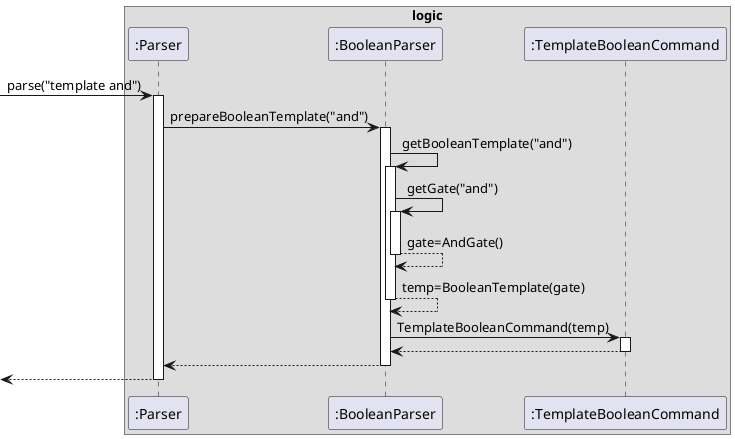 @startuml

box logic
[->":Parser": parse("template and")

activate ":Parser"

":Parser"-> ":BooleanParser": prepareBooleanTemplate("and")

activate ":BooleanParser"

":BooleanParser" -> ":BooleanParser": getBooleanTemplate("and")

activate ":BooleanParser"

":BooleanParser" -> ":BooleanParser": getGate("and")

activate ":BooleanParser"

":BooleanParser" --> ":BooleanParser": gate=AndGate()

deactivate ":BooleanParser"

":BooleanParser" --> ":BooleanParser": temp=BooleanTemplate(gate)

deactivate ":BooleanParser"

":BooleanParser" -> ":TemplateBooleanCommand": TemplateBooleanCommand(temp)

activate ":TemplateBooleanCommand"

":TemplateBooleanCommand" --> ":BooleanParser"
deactivate ":TemplateBooleanCommand"

":BooleanParser" --> ":Parser"
deactivate ":BooleanParser"

[<-- ":Parser"
deactivate ":Parser"
end box
@enduml